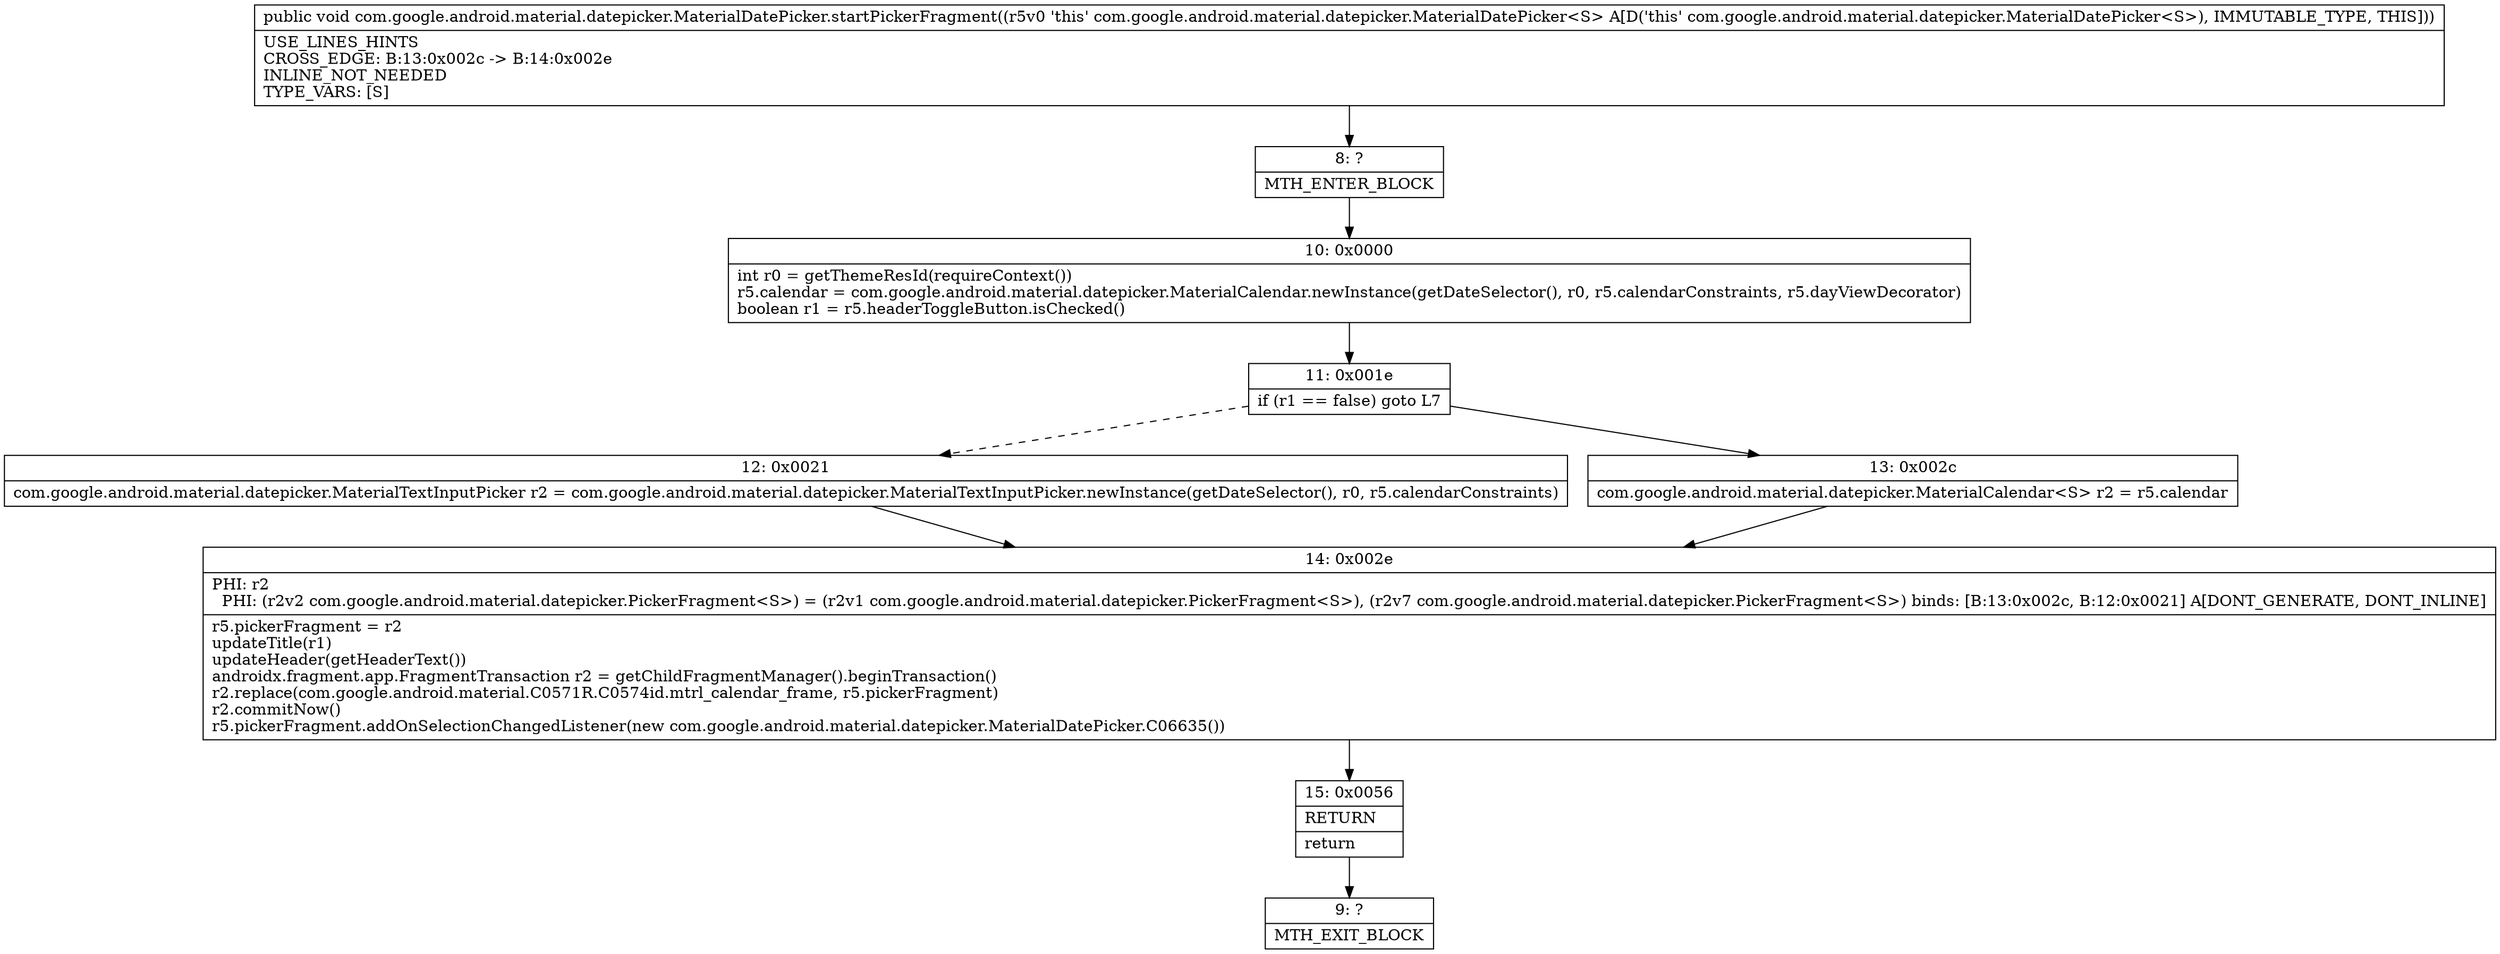 digraph "CFG forcom.google.android.material.datepicker.MaterialDatePicker.startPickerFragment()V" {
Node_8 [shape=record,label="{8\:\ ?|MTH_ENTER_BLOCK\l}"];
Node_10 [shape=record,label="{10\:\ 0x0000|int r0 = getThemeResId(requireContext())\lr5.calendar = com.google.android.material.datepicker.MaterialCalendar.newInstance(getDateSelector(), r0, r5.calendarConstraints, r5.dayViewDecorator)\lboolean r1 = r5.headerToggleButton.isChecked()\l}"];
Node_11 [shape=record,label="{11\:\ 0x001e|if (r1 == false) goto L7\l}"];
Node_12 [shape=record,label="{12\:\ 0x0021|com.google.android.material.datepicker.MaterialTextInputPicker r2 = com.google.android.material.datepicker.MaterialTextInputPicker.newInstance(getDateSelector(), r0, r5.calendarConstraints)\l}"];
Node_14 [shape=record,label="{14\:\ 0x002e|PHI: r2 \l  PHI: (r2v2 com.google.android.material.datepicker.PickerFragment\<S\>) = (r2v1 com.google.android.material.datepicker.PickerFragment\<S\>), (r2v7 com.google.android.material.datepicker.PickerFragment\<S\>) binds: [B:13:0x002c, B:12:0x0021] A[DONT_GENERATE, DONT_INLINE]\l|r5.pickerFragment = r2\lupdateTitle(r1)\lupdateHeader(getHeaderText())\landroidx.fragment.app.FragmentTransaction r2 = getChildFragmentManager().beginTransaction()\lr2.replace(com.google.android.material.C0571R.C0574id.mtrl_calendar_frame, r5.pickerFragment)\lr2.commitNow()\lr5.pickerFragment.addOnSelectionChangedListener(new com.google.android.material.datepicker.MaterialDatePicker.C06635())\l}"];
Node_15 [shape=record,label="{15\:\ 0x0056|RETURN\l|return\l}"];
Node_9 [shape=record,label="{9\:\ ?|MTH_EXIT_BLOCK\l}"];
Node_13 [shape=record,label="{13\:\ 0x002c|com.google.android.material.datepicker.MaterialCalendar\<S\> r2 = r5.calendar\l}"];
MethodNode[shape=record,label="{public void com.google.android.material.datepicker.MaterialDatePicker.startPickerFragment((r5v0 'this' com.google.android.material.datepicker.MaterialDatePicker\<S\> A[D('this' com.google.android.material.datepicker.MaterialDatePicker\<S\>), IMMUTABLE_TYPE, THIS]))  | USE_LINES_HINTS\lCROSS_EDGE: B:13:0x002c \-\> B:14:0x002e\lINLINE_NOT_NEEDED\lTYPE_VARS: [S]\l}"];
MethodNode -> Node_8;Node_8 -> Node_10;
Node_10 -> Node_11;
Node_11 -> Node_12[style=dashed];
Node_11 -> Node_13;
Node_12 -> Node_14;
Node_14 -> Node_15;
Node_15 -> Node_9;
Node_13 -> Node_14;
}

